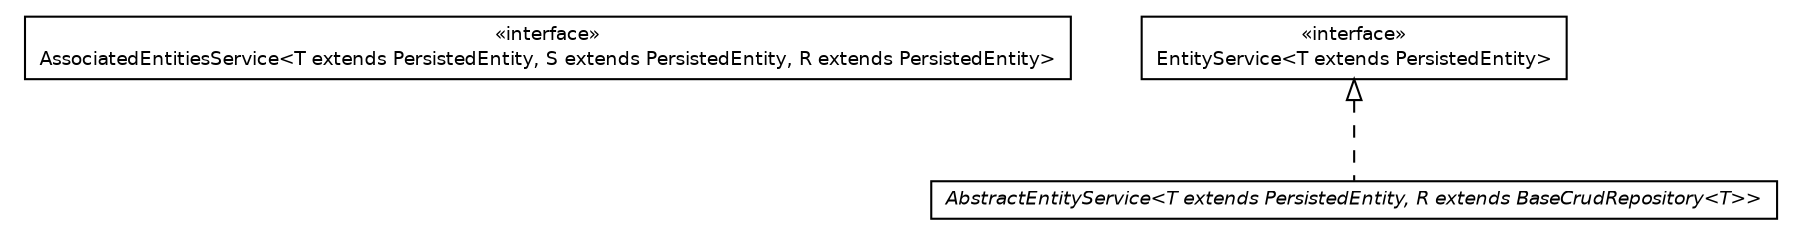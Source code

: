#!/usr/local/bin/dot
#
# Class diagram 
# Generated by UMLGraph version R5_6 (http://www.umlgraph.org/)
#

digraph G {
	edge [fontname="Helvetica",fontsize=10,labelfontname="Helvetica",labelfontsize=10];
	node [fontname="Helvetica",fontsize=10,shape=plaintext];
	nodesep=0.25;
	ranksep=0.5;
	// net.ljcomputing.service.AssociatedEntitiesService<T extends net.ljcomputing.entity.PersistedEntity, S extends net.ljcomputing.entity.PersistedEntity, R extends net.ljcomputing.entity.PersistedEntity>
	c17 [label=<<table title="net.ljcomputing.service.AssociatedEntitiesService" border="0" cellborder="1" cellspacing="0" cellpadding="2" port="p" href="./AssociatedEntitiesService.html">
		<tr><td><table border="0" cellspacing="0" cellpadding="1">
<tr><td align="center" balign="center"> &#171;interface&#187; </td></tr>
<tr><td align="center" balign="center"> AssociatedEntitiesService&lt;T extends PersistedEntity, S extends PersistedEntity, R extends PersistedEntity&gt; </td></tr>
		</table></td></tr>
		</table>>, URL="./AssociatedEntitiesService.html", fontname="Helvetica", fontcolor="black", fontsize=9.0];
	// net.ljcomputing.service.AbstractEntityService<T extends net.ljcomputing.entity.PersistedEntity, R extends net.ljcomputing.repository.BaseCrudRepository<T>>
	c18 [label=<<table title="net.ljcomputing.service.AbstractEntityService" border="0" cellborder="1" cellspacing="0" cellpadding="2" port="p" href="./AbstractEntityService.html">
		<tr><td><table border="0" cellspacing="0" cellpadding="1">
<tr><td align="center" balign="center"><font face="Helvetica-Oblique"> AbstractEntityService&lt;T extends PersistedEntity, R extends BaseCrudRepository&lt;T&gt;&gt; </font></td></tr>
		</table></td></tr>
		</table>>, URL="./AbstractEntityService.html", fontname="Helvetica", fontcolor="black", fontsize=9.0];
	// net.ljcomputing.service.EntityService<T extends net.ljcomputing.entity.PersistedEntity>
	c19 [label=<<table title="net.ljcomputing.service.EntityService" border="0" cellborder="1" cellspacing="0" cellpadding="2" port="p" href="./EntityService.html">
		<tr><td><table border="0" cellspacing="0" cellpadding="1">
<tr><td align="center" balign="center"> &#171;interface&#187; </td></tr>
<tr><td align="center" balign="center"> EntityService&lt;T extends PersistedEntity&gt; </td></tr>
		</table></td></tr>
		</table>>, URL="./EntityService.html", fontname="Helvetica", fontcolor="black", fontsize=9.0];
	//net.ljcomputing.service.AbstractEntityService<T extends net.ljcomputing.entity.PersistedEntity, R extends net.ljcomputing.repository.BaseCrudRepository<T>> implements net.ljcomputing.service.EntityService<T extends net.ljcomputing.entity.PersistedEntity>
	c19:p -> c18:p [dir=back,arrowtail=empty,style=dashed];
}

